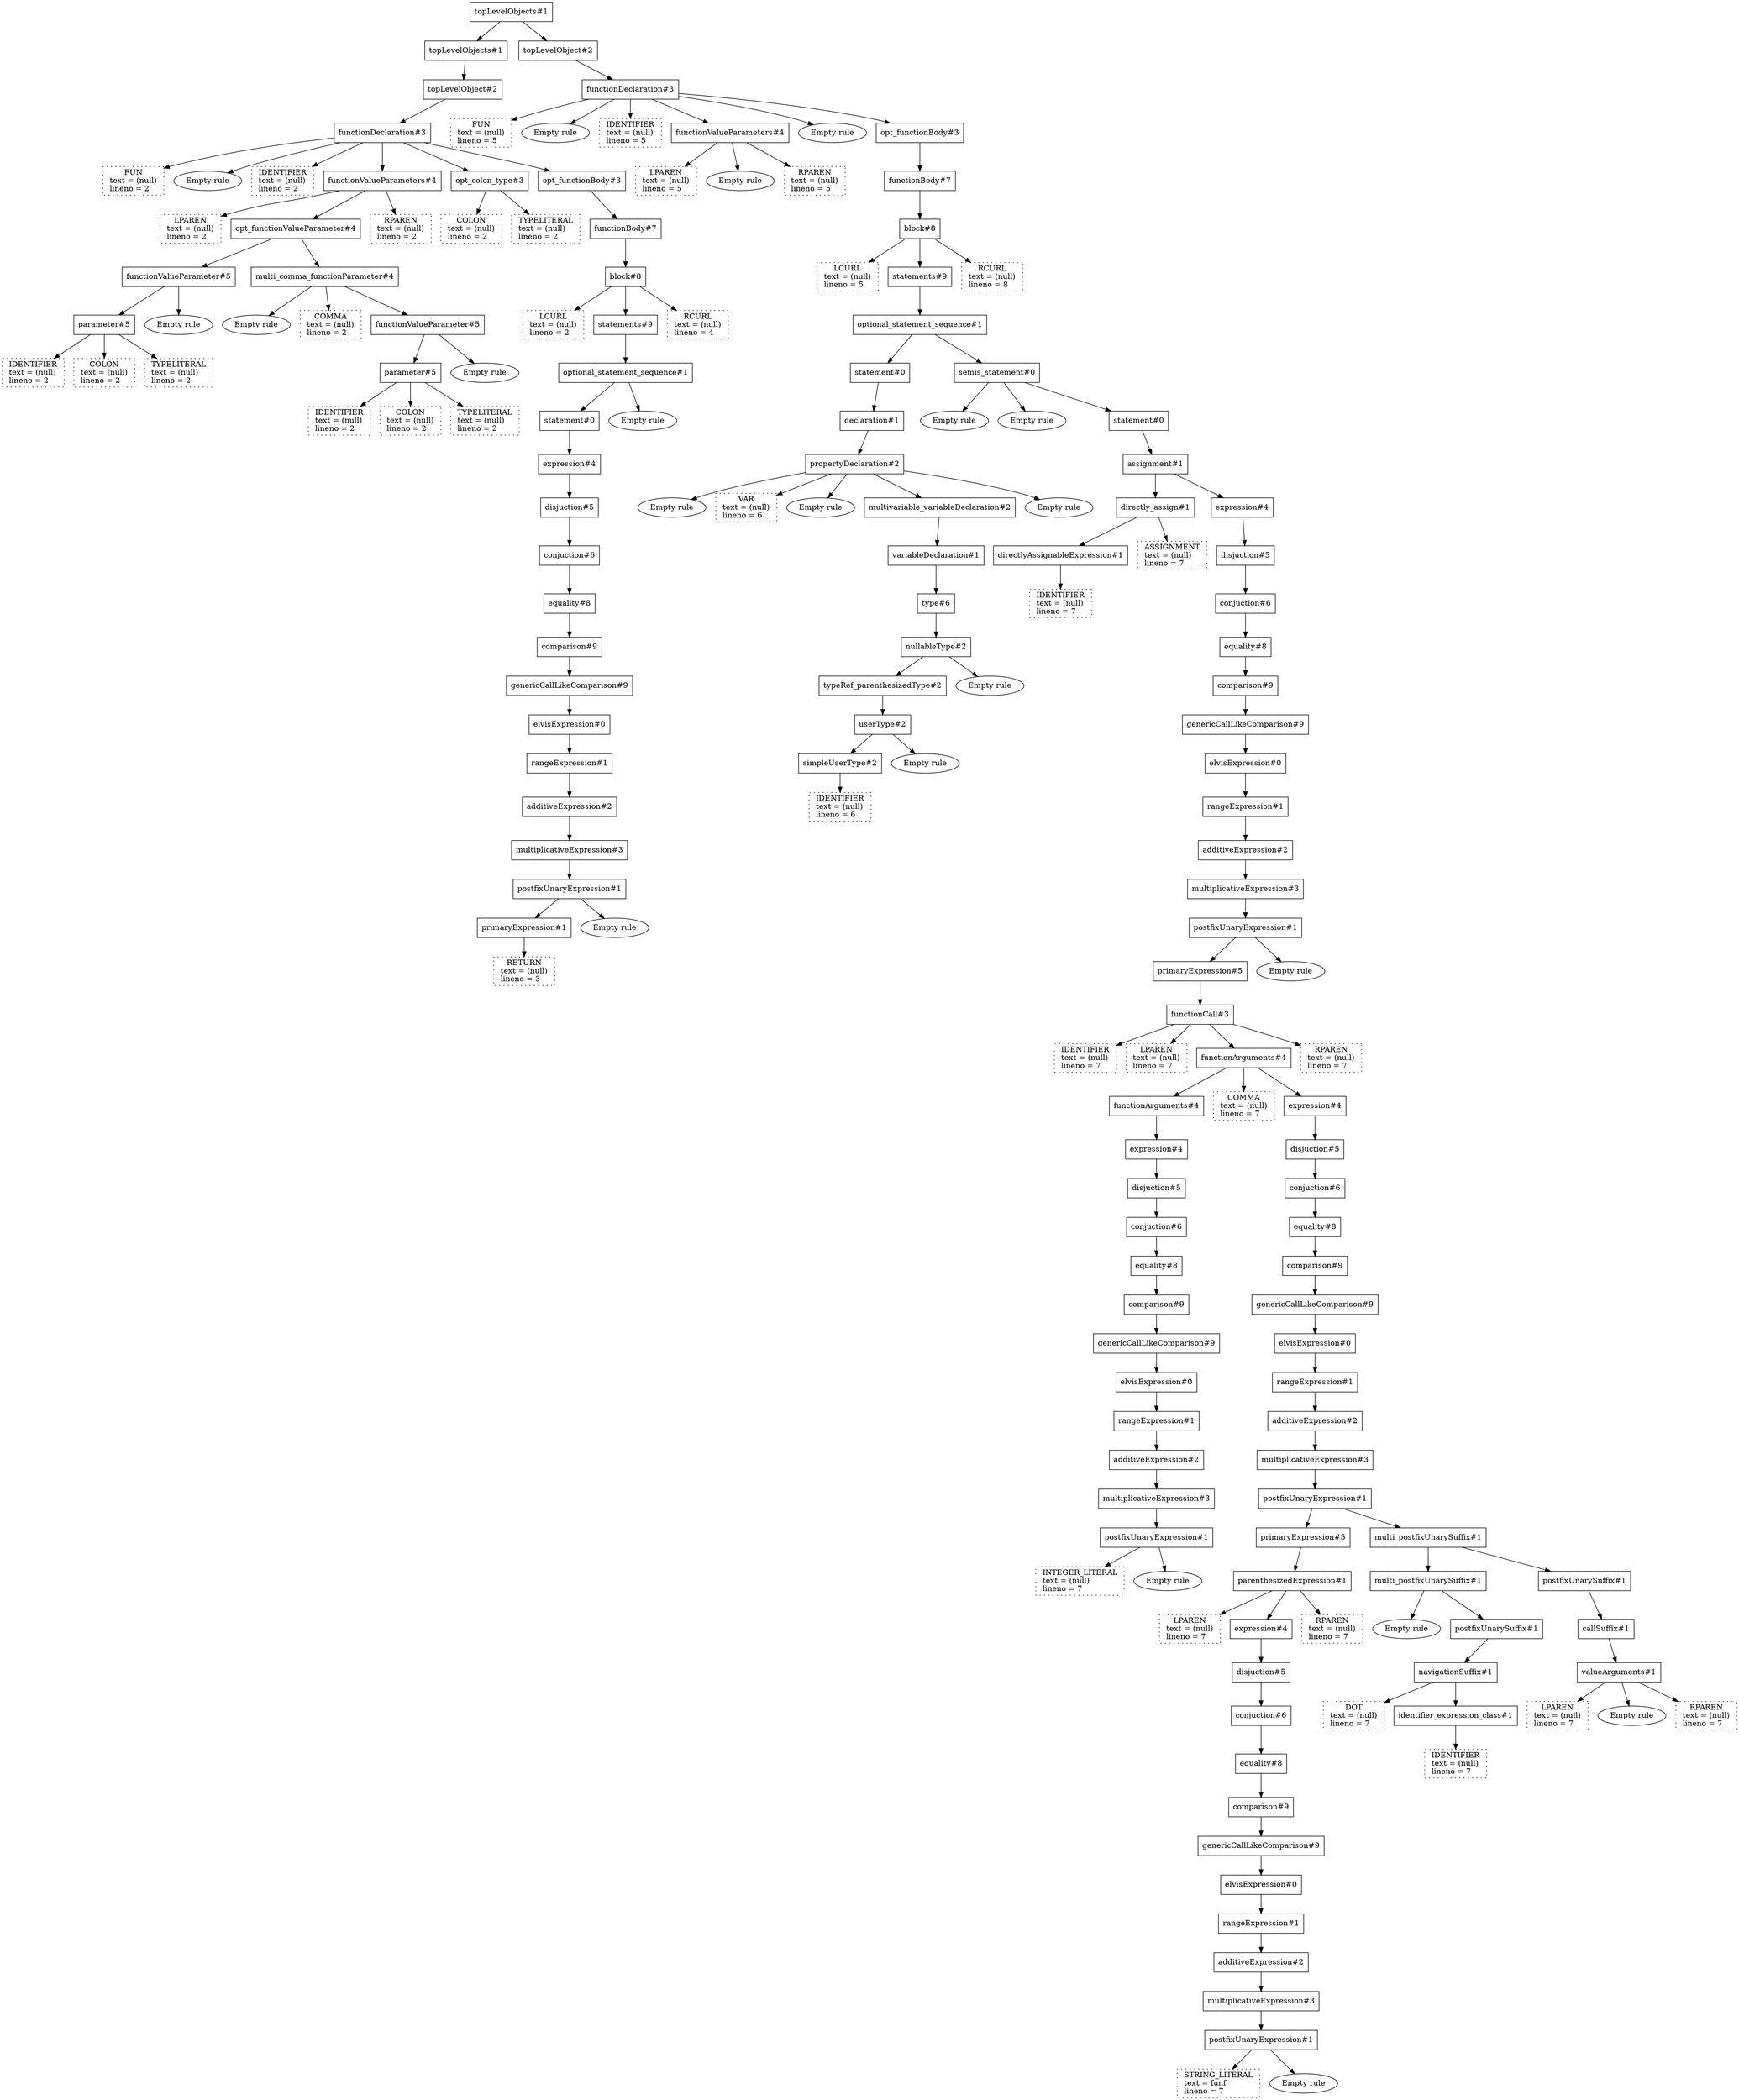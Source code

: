 digraph {
N163 [shape=box label="topLevelObjects#1"];
N163 -> N57;
N57 [shape=box label="topLevelObjects#1"];
N57 -> N56;
N56 [shape=box label="topLevelObject#2"];
N56 -> N55;
N55 [shape=box label="functionDeclaration#3"];
N55 -> N0;
N0 [shape=box label="(null):323"];
N0 [shape=box style=dotted label=" FUN \n text = (null) \l lineno = 2 \l"];
N55 -> N55164;
N55164 [label="Empty rule"];
N55 -> N1;
N1 [shape=box label="(null):406"];
N1 [shape=box style=dotted label=" IDENTIFIER \n text = (null) \l lineno = 2 \l"];
N55 -> N17;
N17 [shape=box label="functionValueParameters#4"];
N17 -> N2;
N2 [shape=box label="(null):261"];
N2 [shape=box style=dotted label=" LPAREN \n text = (null) \l lineno = 2 \l"];
N17 -> N16;
N16 [shape=box label="opt_functionValueParameter#4"];
N16 -> N8;
N8 [shape=box label="functionValueParameter#5"];
N8 -> N6;
N6 [shape=box label="parameter#5"];
N6 -> N3;
N3 [shape=box label="(null):406"];
N3 [shape=box style=dotted label=" IDENTIFIER \n text = (null) \l lineno = 2 \l"];
N6 -> N4;
N4 [shape=box label="(null):273"];
N4 [shape=box style=dotted label=" COLON \n text = (null) \l lineno = 2 \l"];
N6 -> N5;
N5 [shape=box label="(null):400"];
N5 [shape=box style=dotted label=" TYPELITERAL \n text = (null) \l lineno = 2 \l"];
N8 -> N8165;
N8165 [label="Empty rule"];
N16 -> N15;
N15 [shape=box label="multi_comma_functionParameter#4"];
N15 -> N15166;
N15166 [label="Empty rule"];
N15 -> N7;
N7 [shape=box label="(null):260"];
N7 [shape=box style=dotted label=" COMMA \n text = (null) \l lineno = 2 \l"];
N15 -> N14;
N14 [shape=box label="functionValueParameter#5"];
N14 -> N12;
N12 [shape=box label="parameter#5"];
N12 -> N9;
N9 [shape=box label="(null):406"];
N9 [shape=box style=dotted label=" IDENTIFIER \n text = (null) \l lineno = 2 \l"];
N12 -> N10;
N10 [shape=box label="(null):273"];
N10 [shape=box style=dotted label=" COLON \n text = (null) \l lineno = 2 \l"];
N12 -> N11;
N11 [shape=box label="(null):400"];
N11 [shape=box style=dotted label=" TYPELITERAL \n text = (null) \l lineno = 2 \l"];
N14 -> N14167;
N14167 [label="Empty rule"];
N17 -> N13;
N13 [shape=box label="(null):262"];
N13 [shape=box style=dotted label=" RPAREN \n text = (null) \l lineno = 2 \l"];
N55 -> N20;
N20 [shape=box label="opt_colon_type#3"];
N20 -> N18;
N18 [shape=box label="(null):273"];
N18 [shape=box style=dotted label=" COLON \n text = (null) \l lineno = 2 \l"];
N20 -> N19;
N19 [shape=box label="(null):400"];
N19 [shape=box style=dotted label=" TYPELITERAL \n text = (null) \l lineno = 2 \l"];
N55 -> N54;
N54 [shape=box label="opt_functionBody#3"];
N54 -> N53;
N53 [shape=box label="functionBody#7"];
N53 -> N52;
N52 [shape=box label="block#8"];
N52 -> N21;
N21 [shape=box label="(null):265"];
N21 [shape=box style=dotted label=" LCURL \n text = (null) \l lineno = 2 \l"];
N52 -> N51;
N51 [shape=box label="statements#9"];
N51 -> N50;
N50 [shape=box label="optional_statement_sequence#1"];
N50 -> N49;
N49 [shape=box label="statement#0"];
N49 -> N48;
N48 [shape=box label="expression#4"];
N48 -> N47;
N47 [shape=box label="disjuction#5"];
N47 -> N46;
N46 [shape=box label="conjuction#6"];
N46 -> N45;
N45 [shape=box label="equality#8"];
N45 -> N44;
N44 [shape=box label="comparison#9"];
N44 -> N43;
N43 [shape=box label="genericCallLikeComparison#9"];
N43 -> N42;
N42 [shape=box label="elvisExpression#0"];
N42 -> N41;
N41 [shape=box label="rangeExpression#1"];
N41 -> N40;
N40 [shape=box label="additiveExpression#2"];
N40 -> N39;
N39 [shape=box label="multiplicativeExpression#3"];
N39 -> N38;
N38 [shape=box label="postfixUnaryExpression#1"];
N38 -> N37;
N37 [shape=box label="primaryExpression#1"];
N37 -> N22;
N22 [shape=box label="(null):346"];
N22 [shape=box style=dotted label=" RETURN \n text = (null) \l lineno = 3 \l"];
N38 -> N38168;
N38168 [label="Empty rule"];
N50 -> N50169;
N50169 [label="Empty rule"];
N52 -> N24;
N24 [shape=box label="(null):266"];
N24 [shape=box style=dotted label=" RCURL \n text = (null) \l lineno = 4 \l"];
N163 -> N162;
N162 [shape=box label="topLevelObject#2"];
N162 -> N161;
N161 [shape=box label="functionDeclaration#3"];
N161 -> N58;
N58 [shape=box label="(null):323"];
N58 [shape=box style=dotted label=" FUN \n text = (null) \l lineno = 5 \l"];
N161 -> N161170;
N161170 [label="Empty rule"];
N161 -> N59;
N59 [shape=box label="(null):406"];
N59 [shape=box style=dotted label=" IDENTIFIER \n text = (null) \l lineno = 5 \l"];
N161 -> N62;
N62 [shape=box label="functionValueParameters#4"];
N62 -> N60;
N60 [shape=box label="(null):261"];
N60 [shape=box style=dotted label=" LPAREN \n text = (null) \l lineno = 5 \l"];
N62 -> N62171;
N62171 [label="Empty rule"];
N62 -> N61;
N61 [shape=box label="(null):262"];
N61 [shape=box style=dotted label=" RPAREN \n text = (null) \l lineno = 5 \l"];
N161 -> N161172;
N161172 [label="Empty rule"];
N161 -> N160;
N160 [shape=box label="opt_functionBody#3"];
N160 -> N159;
N159 [shape=box label="functionBody#7"];
N159 -> N158;
N158 [shape=box label="block#8"];
N158 -> N63;
N63 [shape=box label="(null):265"];
N63 [shape=box style=dotted label=" LCURL \n text = (null) \l lineno = 5 \l"];
N158 -> N157;
N157 [shape=box label="statements#9"];
N157 -> N156;
N156 [shape=box label="optional_statement_sequence#1"];
N156 -> N78;
N78 [shape=box label="statement#0"];
N78 -> N77;
N77 [shape=box label="declaration#1"];
N77 -> N76;
N76 [shape=box label="propertyDeclaration#2"];
N76 -> N76173;
N76173 [label="Empty rule"];
N76 -> N64;
N64 [shape=box label="(null):326"];
N64 [shape=box style=dotted label=" VAR \n text = (null) \l lineno = 6 \l"];
N76 -> N76174;
N76174 [label="Empty rule"];
N76 -> N74;
N74 [shape=box label="multivariable_variableDeclaration#2"];
N74 -> N73;
N73 [shape=box label="variableDeclaration#1"];
N73 -> N71;
N71 [shape=box label="type#6"];
N71 -> N70;
N70 [shape=box label="nullableType#2"];
N70 -> N69;
N69 [shape=box label="typeRef_parenthesizedType#2"];
N69 -> N68;
N68 [shape=box label="userType#2"];
N68 -> N67;
N67 [shape=box label="simpleUserType#2"];
N67 -> N65;
N65 [shape=box label="(null):406"];
N65 [shape=box style=dotted label=" IDENTIFIER \n text = (null) \l lineno = 6 \l"];
N68 -> N68175;
N68175 [label="Empty rule"];
N70 -> N70176;
N70176 [label="Empty rule"];
N76 -> N76177;
N76177 [label="Empty rule"];
N156 -> N155;
N155 [shape=box label="semis_statement#0"];
N155 -> N155178;
N155178 [label="Empty rule"];
N155 -> N155179;
N155179 [label="Empty rule"];
N155 -> N154;
N154 [shape=box label="statement#0"];
N154 -> N153;
N153 [shape=box label="assignment#1"];
N153 -> N81;
N81 [shape=box label="directly_assign#1"];
N81 -> N80;
N80 [shape=box label="directlyAssignableExpression#1"];
N80 -> N75;
N75 [shape=box label="(null):406"];
N75 [shape=box style=dotted label=" IDENTIFIER \n text = (null) \l lineno = 7 \l"];
N81 -> N79;
N79 [shape=box label="(null):275"];
N79 [shape=box style=dotted label=" ASSIGNMENT \n text = (null) \l lineno = 7 \l"];
N153 -> N152;
N152 [shape=box label="expression#4"];
N152 -> N151;
N151 [shape=box label="disjuction#5"];
N151 -> N150;
N150 [shape=box label="conjuction#6"];
N150 -> N149;
N149 [shape=box label="equality#8"];
N149 -> N148;
N148 [shape=box label="comparison#9"];
N148 -> N147;
N147 [shape=box label="genericCallLikeComparison#9"];
N147 -> N146;
N146 [shape=box label="elvisExpression#0"];
N146 -> N145;
N145 [shape=box label="rangeExpression#1"];
N145 -> N144;
N144 [shape=box label="additiveExpression#2"];
N144 -> N143;
N143 [shape=box label="multiplicativeExpression#3"];
N143 -> N142;
N142 [shape=box label="postfixUnaryExpression#1"];
N142 -> N140;
N140 [shape=box label="primaryExpression#5"];
N140 -> N139;
N139 [shape=box label="functionCall#3"];
N139 -> N82;
N82 [shape=box label="(null):406"];
N82 [shape=box style=dotted label=" IDENTIFIER \n text = (null) \l lineno = 7 \l"];
N139 -> N83;
N83 [shape=box label="(null):261"];
N83 [shape=box style=dotted label=" LPAREN \n text = (null) \l lineno = 7 \l"];
N139 -> N138;
N138 [shape=box label="functionArguments#4"];
N138 -> N97;
N97 [shape=box label="functionArguments#4"];
N97 -> N96;
N96 [shape=box label="expression#4"];
N96 -> N95;
N95 [shape=box label="disjuction#5"];
N95 -> N94;
N94 [shape=box label="conjuction#6"];
N94 -> N93;
N93 [shape=box label="equality#8"];
N93 -> N92;
N92 [shape=box label="comparison#9"];
N92 -> N91;
N91 [shape=box label="genericCallLikeComparison#9"];
N91 -> N90;
N90 [shape=box label="elvisExpression#0"];
N90 -> N89;
N89 [shape=box label="rangeExpression#1"];
N89 -> N88;
N88 [shape=box label="additiveExpression#2"];
N88 -> N87;
N87 [shape=box label="multiplicativeExpression#3"];
N87 -> N86;
N86 [shape=box label="postfixUnaryExpression#1"];
N86 -> N84;
N84 [shape=box label="(null):385"];
N84 [shape=box style=dotted label=" INTEGER_LITERAL \n text = (null) \l lineno = 7 \l"];
N86 -> N86180;
N86180 [label="Empty rule"];
N138 -> N85;
N85 [shape=box label="(null):260"];
N85 [shape=box style=dotted label=" COMMA \n text = (null) \l lineno = 7 \l"];
N138 -> N137;
N137 [shape=box label="expression#4"];
N137 -> N136;
N136 [shape=box label="disjuction#5"];
N136 -> N135;
N135 [shape=box label="conjuction#6"];
N135 -> N134;
N134 [shape=box label="equality#8"];
N134 -> N133;
N133 [shape=box label="comparison#9"];
N133 -> N132;
N132 [shape=box label="genericCallLikeComparison#9"];
N132 -> N131;
N131 [shape=box label="elvisExpression#0"];
N131 -> N130;
N130 [shape=box label="rangeExpression#1"];
N130 -> N129;
N129 [shape=box label="additiveExpression#2"];
N129 -> N128;
N128 [shape=box label="multiplicativeExpression#3"];
N128 -> N127;
N127 [shape=box label="postfixUnaryExpression#1"];
N127 -> N113;
N113 [shape=box label="primaryExpression#5"];
N113 -> N112;
N112 [shape=box label="parenthesizedExpression#1"];
N112 -> N98;
N98 [shape=box label="(null):261"];
N98 [shape=box style=dotted label=" LPAREN \n text = (null) \l lineno = 7 \l"];
N112 -> N111;
N111 [shape=box label="expression#4"];
N111 -> N110;
N110 [shape=box label="disjuction#5"];
N110 -> N109;
N109 [shape=box label="conjuction#6"];
N109 -> N108;
N108 [shape=box label="equality#8"];
N108 -> N107;
N107 [shape=box label="comparison#9"];
N107 -> N106;
N106 [shape=box label="genericCallLikeComparison#9"];
N106 -> N105;
N105 [shape=box label="elvisExpression#0"];
N105 -> N104;
N104 [shape=box label="rangeExpression#1"];
N104 -> N103;
N103 [shape=box label="additiveExpression#2"];
N103 -> N102;
N102 [shape=box label="multiplicativeExpression#3"];
N102 -> N101;
N101 [shape=box label="postfixUnaryExpression#1"];
N101 -> N99;
N99 [shape=box label="funf:392"];
N99 [shape=box style=dotted label=" STRING_LITERAL \n text = funf \l lineno = 7 \l"];
N101 -> N101181;
N101181 [label="Empty rule"];
N112 -> N100;
N100 [shape=box label="(null):262"];
N100 [shape=box style=dotted label=" RPAREN \n text = (null) \l lineno = 7 \l"];
N127 -> N125;
N125 [shape=box label="multi_postfixUnarySuffix#1"];
N125 -> N119;
N119 [shape=box label="multi_postfixUnarySuffix#1"];
N119 -> N119182;
N119182 [label="Empty rule"];
N119 -> N118;
N118 [shape=box label="postfixUnarySuffix#1"];
N118 -> N117;
N117 [shape=box label="navigationSuffix#1"];
N117 -> N114;
N114 [shape=box label="(null):259"];
N114 [shape=box style=dotted label=" DOT \n text = (null) \l lineno = 7 \l"];
N117 -> N116;
N116 [shape=box label="identifier_expression_class#1"];
N116 -> N115;
N115 [shape=box label="(null):406"];
N115 [shape=box style=dotted label=" IDENTIFIER \n text = (null) \l lineno = 7 \l"];
N125 -> N124;
N124 [shape=box label="postfixUnarySuffix#1"];
N124 -> N123;
N123 [shape=box label="callSuffix#1"];
N123 -> N122;
N122 [shape=box label="valueArguments#1"];
N122 -> N120;
N120 [shape=box label="(null):261"];
N120 [shape=box style=dotted label=" LPAREN \n text = (null) \l lineno = 7 \l"];
N122 -> N122183;
N122183 [label="Empty rule"];
N122 -> N121;
N121 [shape=box label="(null):262"];
N121 [shape=box style=dotted label=" RPAREN \n text = (null) \l lineno = 7 \l"];
N139 -> N126;
N126 [shape=box label="(null):262"];
N126 [shape=box style=dotted label=" RPAREN \n text = (null) \l lineno = 7 \l"];
N142 -> N142184;
N142184 [label="Empty rule"];
N158 -> N141;
N141 [shape=box label="(null):266"];
N141 [shape=box style=dotted label=" RCURL \n text = (null) \l lineno = 8 \l"];
}
